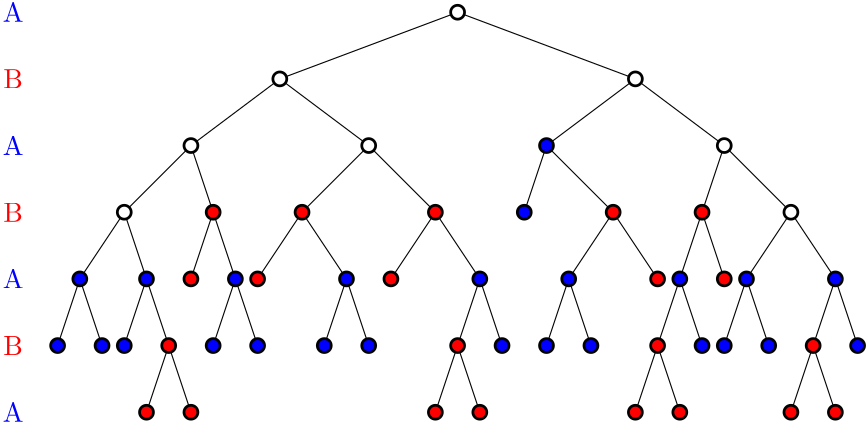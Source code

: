 <?xml version="1.0"?>
<!DOCTYPE ipe SYSTEM "ipe.dtd">
<ipe version="70005" creator="Ipe 7.1.5">
<info created="D:20140608142102" modified="D:20140608151209"/>
<ipestyle name="basic">
<symbol name="arrow/arc(spx)">
<path stroke="sym-stroke" fill="sym-stroke" pen="sym-pen">
0 0 m
-1 0.333 l
-1 -0.333 l
h
</path>
</symbol>
<symbol name="arrow/farc(spx)">
<path stroke="sym-stroke" fill="white" pen="sym-pen">
0 0 m
-1 0.333 l
-1 -0.333 l
h
</path>
</symbol>
<symbol name="mark/circle(sx)" transformations="translations">
<path fill="sym-stroke">
0.6 0 0 0.6 0 0 e
0.4 0 0 0.4 0 0 e
</path>
</symbol>
<symbol name="mark/disk(sx)" transformations="translations">
<path fill="sym-stroke">
0.6 0 0 0.6 0 0 e
</path>
</symbol>
<symbol name="mark/fdisk(sfx)" transformations="translations">
<group>
<path fill="sym-fill">
0.5 0 0 0.5 0 0 e
</path>
<path fill="sym-stroke" fillrule="eofill">
0.6 0 0 0.6 0 0 e
0.4 0 0 0.4 0 0 e
</path>
</group>
</symbol>
<symbol name="mark/box(sx)" transformations="translations">
<path fill="sym-stroke" fillrule="eofill">
-0.6 -0.6 m
0.6 -0.6 l
0.6 0.6 l
-0.6 0.6 l
h
-0.4 -0.4 m
0.4 -0.4 l
0.4 0.4 l
-0.4 0.4 l
h
</path>
</symbol>
<symbol name="mark/square(sx)" transformations="translations">
<path fill="sym-stroke">
-0.6 -0.6 m
0.6 -0.6 l
0.6 0.6 l
-0.6 0.6 l
h
</path>
</symbol>
<symbol name="mark/fsquare(sfx)" transformations="translations">
<group>
<path fill="sym-fill">
-0.5 -0.5 m
0.5 -0.5 l
0.5 0.5 l
-0.5 0.5 l
h
</path>
<path fill="sym-stroke" fillrule="eofill">
-0.6 -0.6 m
0.6 -0.6 l
0.6 0.6 l
-0.6 0.6 l
h
-0.4 -0.4 m
0.4 -0.4 l
0.4 0.4 l
-0.4 0.4 l
h
</path>
</group>
</symbol>
<symbol name="mark/cross(sx)" transformations="translations">
<group>
<path fill="sym-stroke">
-0.43 -0.57 m
0.57 0.43 l
0.43 0.57 l
-0.57 -0.43 l
h
</path>
<path fill="sym-stroke">
-0.43 0.57 m
0.57 -0.43 l
0.43 -0.57 l
-0.57 0.43 l
h
</path>
</group>
</symbol>
<symbol name="arrow/fnormal(spx)">
<path stroke="sym-stroke" fill="white" pen="sym-pen">
0 0 m
-1 0.333 l
-1 -0.333 l
h
</path>
</symbol>
<symbol name="arrow/pointed(spx)">
<path stroke="sym-stroke" fill="sym-stroke" pen="sym-pen">
0 0 m
-1 0.333 l
-0.8 0 l
-1 -0.333 l
h
</path>
</symbol>
<symbol name="arrow/fpointed(spx)">
<path stroke="sym-stroke" fill="white" pen="sym-pen">
0 0 m
-1 0.333 l
-0.8 0 l
-1 -0.333 l
h
</path>
</symbol>
<symbol name="arrow/linear(spx)">
<path stroke="sym-stroke" pen="sym-pen">
-1 0.333 m
0 0 l
-1 -0.333 l
</path>
</symbol>
<symbol name="arrow/fdouble(spx)">
<path stroke="sym-stroke" fill="white" pen="sym-pen">
0 0 m
-1 0.333 l
-1 -0.333 l
h
-1 0 m
-2 0.333 l
-2 -0.333 l
h
</path>
</symbol>
<symbol name="arrow/double(spx)">
<path stroke="sym-stroke" fill="sym-stroke" pen="sym-pen">
0 0 m
-1 0.333 l
-1 -0.333 l
h
-1 0 m
-2 0.333 l
-2 -0.333 l
h
</path>
</symbol>
<pen name="heavier" value="0.8"/>
<pen name="fat" value="1.2"/>
<pen name="ultrafat" value="2"/>
<symbolsize name="large" value="5"/>
<symbolsize name="small" value="2"/>
<symbolsize name="tiny" value="1.1"/>
<arrowsize name="large" value="10"/>
<arrowsize name="small" value="5"/>
<arrowsize name="tiny" value="3"/>
<color name="red" value="1 0 0"/>
<color name="green" value="0 1 0"/>
<color name="blue" value="0 0 1"/>
<color name="yellow" value="1 1 0"/>
<color name="orange" value="1 0.647 0"/>
<color name="gold" value="1 0.843 0"/>
<color name="purple" value="0.627 0.125 0.941"/>
<color name="gray" value="0.745"/>
<color name="brown" value="0.647 0.165 0.165"/>
<color name="navy" value="0 0 0.502"/>
<color name="pink" value="1 0.753 0.796"/>
<color name="seagreen" value="0.18 0.545 0.341"/>
<color name="turquoise" value="0.251 0.878 0.816"/>
<color name="violet" value="0.933 0.51 0.933"/>
<color name="darkblue" value="0 0 0.545"/>
<color name="darkcyan" value="0 0.545 0.545"/>
<color name="darkgray" value="0.663"/>
<color name="darkgreen" value="0 0.392 0"/>
<color name="darkmagenta" value="0.545 0 0.545"/>
<color name="darkorange" value="1 0.549 0"/>
<color name="darkred" value="0.545 0 0"/>
<color name="lightblue" value="0.678 0.847 0.902"/>
<color name="lightcyan" value="0.878 1 1"/>
<color name="lightgray" value="0.827"/>
<color name="lightgreen" value="0.565 0.933 0.565"/>
<color name="lightyellow" value="1 1 0.878"/>
<dashstyle name="dashed" value="[4] 0"/>
<dashstyle name="dotted" value="[1 3] 0"/>
<dashstyle name="dash dotted" value="[4 2 1 2] 0"/>
<dashstyle name="dash dot dotted" value="[4 2 1 2 1 2] 0"/>
<textsize name="large" value="\large"/>
<textsize name="Large" value="\Large"/>
<textsize name="LARGE" value="\LARGE"/>
<textsize name="huge" value="\huge"/>
<textsize name="Huge" value="\Huge"/>
<textsize name="small" value="\small"/>
<textsize name="footnote" value="\footnotesize"/>
<textsize name="tiny" value="\tiny"/>
<textstyle name="center" begin="\begin{center}" end="\end{center}"/>
<textstyle name="itemize" begin="\begin{itemize}" end="\end{itemize}"/>
<textstyle name="item" begin="\begin{itemize}\item{}" end="\end{itemize}"/>
<gridsize name="4 pts" value="4"/>
<gridsize name="8 pts (~3 mm)" value="8"/>
<gridsize name="16 pts (~6 mm)" value="16"/>
<gridsize name="32 pts (~12 mm)" value="32"/>
<gridsize name="10 pts (~3.5 mm)" value="10"/>
<gridsize name="20 pts (~7 mm)" value="20"/>
<gridsize name="14 pts (~5 mm)" value="14"/>
<gridsize name="28 pts (~10 mm)" value="28"/>
<gridsize name="56 pts (~20 mm)" value="56"/>
<anglesize name="90 deg" value="90"/>
<anglesize name="60 deg" value="60"/>
<anglesize name="45 deg" value="45"/>
<anglesize name="30 deg" value="30"/>
<anglesize name="22.5 deg" value="22.5"/>
<tiling name="falling" angle="-60" step="4" width="1"/>
<tiling name="rising" angle="30" step="4" width="1"/>
</ipestyle>
<page>
<layer name="alpha"/>
<layer name="beta"/>
<view layers="alpha beta" active="beta"/>
<group layer="beta">
<path stroke="black">
256 768 m
192 744 l
</path>
<path stroke="black">
256 768 m
320 744 l
</path>
<path stroke="black">
192 744 m
160 720 l
</path>
<path stroke="black">
192 744 m
224 720 l
</path>
<path stroke="black">
320 744 m
288 720 l
</path>
<path stroke="black">
320 744 m
352 720 l
</path>
<path stroke="black">
160 720 m
136 696 l
</path>
<path stroke="black">
224 720 m
200 696 l
</path>
<path stroke="black">
224 720 m
248 696 l
</path>
<path stroke="black">
288 720 m
312 696 l
</path>
<path stroke="black">
352 720 m
376 696 l
</path>
<path stroke="black">
136 696 m
120 672 l
</path>
<path stroke="black">
136 696 m
144 672 l
</path>
<path stroke="black">
200 696 m
184 672 l
</path>
<path stroke="black">
200 696 m
216 672 l
</path>
<path stroke="black">
248 696 m
232 672 l
</path>
<path stroke="black">
248 696 m
264 672 l
</path>
<path stroke="black">
312 696 m
296 672 l
</path>
<path stroke="black">
312 696 m
328 672 l
</path>
<path stroke="black">
376 696 m
360 672 l
</path>
<path stroke="black">
376 696 m
392 672 l
</path>
<path stroke="black">
352 720 m
344 696 l
</path>
<path stroke="black">
344 696 m
336 672 l
</path>
<path stroke="black">
344 696 m
352 672 l
</path>
<path stroke="black">
288 720 m
280 696 l
</path>
<path stroke="black">
160 720 m
168 696 l
</path>
<path stroke="black">
168 696 m
160 672 l
</path>
<path stroke="black">
168 696 m
176 672 l
176 672 l
</path>
<path stroke="black">
120 672 m
112 648 l
112 648 l
</path>
<path stroke="black">
120 672 m
128 648 l
</path>
<path stroke="black">
144 672 m
136 648 l
</path>
<path stroke="black">
144 672 m
152 648 l
</path>
<path stroke="black">
176 672 m
168 648 l
</path>
<path stroke="black">
176 672 m
184 648 l
</path>
<path stroke="black">
216 672 m
208 648 l
</path>
<path stroke="black">
216 672 m
224 648 l
</path>
<path stroke="black">
264 672 m
256 648 l
</path>
<path stroke="black">
264 672 m
272 648 l
</path>
<path stroke="black">
296 672 m
288 648 l
</path>
<path stroke="black">
296 672 m
304 648 l
</path>
<path stroke="black">
336 672 m
328 648 l
</path>
<path stroke="black">
336 672 m
344 648 l
</path>
<path stroke="black">
360 672 m
352 648 l
</path>
<path stroke="black">
360 672 m
368 648 l
</path>
<path stroke="black">
392 672 m
384 648 l
</path>
<path stroke="black">
392 672 m
400 648 l
</path>
<path stroke="black">
384 648 m
376 624 l
</path>
<path stroke="black">
384 648 m
392 624 l
</path>
<path stroke="black">
328 648 m
320 624 l
</path>
<path stroke="black">
328 648 m
336 624 l
</path>
<path stroke="black">
256 648 m
248 624 l
</path>
<path stroke="black">
256 648 m
264 624 l
</path>
<path stroke="black">
152 648 m
144 624 l
</path>
<path stroke="black">
152 648 m
160 624 l
</path>
</group>
<use layer="alpha" name="mark/fdisk(sfx)" pos="256 768" size="large" stroke="black" fill="white"/>
<use name="mark/fdisk(sfx)" pos="192 744" size="large" stroke="black" fill="white"/>
<use name="mark/fdisk(sfx)" pos="320 744" size="large" stroke="black" fill="white"/>
<use name="mark/fdisk(sfx)" pos="160 720" size="large" stroke="black" fill="white"/>
<use name="mark/fdisk(sfx)" pos="224 720" size="large" stroke="black" fill="white"/>
<use name="mark/fdisk(sfx)" pos="288 720" size="large" stroke="black" fill="blue"/>
<use name="mark/fdisk(sfx)" pos="352 720" size="large" stroke="black" fill="white"/>
<use name="mark/fdisk(sfx)" pos="136 696" size="large" stroke="black" fill="white"/>
<use name="mark/fdisk(sfx)" pos="168 696" size="large" stroke="black" fill="red"/>
<use name="mark/fdisk(sfx)" pos="200 696" size="large" stroke="black" fill="red"/>
<use name="mark/fdisk(sfx)" pos="248 696" size="large" stroke="black" fill="red"/>
<use name="mark/fdisk(sfx)" pos="280 696" size="large" stroke="black" fill="blue"/>
<use name="mark/fdisk(sfx)" pos="344 696" size="large" stroke="black" fill="red"/>
<use name="mark/fdisk(sfx)" pos="376 696" size="large" stroke="black" fill="white"/>
<use name="mark/fdisk(sfx)" pos="392 672" size="large" stroke="black" fill="blue"/>
<use name="mark/fdisk(sfx)" pos="360 672" size="large" stroke="black" fill="blue"/>
<use name="mark/fdisk(sfx)" pos="352 672" size="large" stroke="black" fill="red"/>
<use name="mark/fdisk(sfx)" pos="336 672" size="large" stroke="black" fill="blue"/>
<use name="mark/fdisk(sfx)" pos="328 672" size="large" stroke="black" fill="red"/>
<use name="mark/fdisk(sfx)" pos="296 672" size="large" stroke="black" fill="blue"/>
<use name="mark/fdisk(sfx)" pos="264 672" size="large" stroke="black" fill="blue"/>
<use name="mark/fdisk(sfx)" pos="216 672" size="large" stroke="black" fill="blue"/>
<use name="mark/fdisk(sfx)" pos="232 672" size="large" stroke="black" fill="red"/>
<use name="mark/fdisk(sfx)" pos="184 672" size="large" stroke="black" fill="red"/>
<use name="mark/fdisk(sfx)" pos="176 672" size="large" stroke="black" fill="blue"/>
<use name="mark/fdisk(sfx)" pos="160 672" size="large" stroke="black" fill="red"/>
<use name="mark/fdisk(sfx)" pos="144 672" size="large" stroke="black" fill="blue"/>
<use name="mark/fdisk(sfx)" pos="120 672" size="large" stroke="black" fill="blue"/>
<text matrix="1 0 0 1 0 24" transformations="translations" pos="96 744" stroke="blue" type="label" halign="center" valign="center">A</text>
<text matrix="1 0 0 1 0 24" transformations="translations" pos="96 720" stroke="red" type="label" halign="center" valign="center">B</text>
<text matrix="1 0 0 1 0 24" transformations="translations" pos="96 696" stroke="blue" type="label" halign="center" valign="center">A</text>
<text matrix="1 0 0 1 0 24" transformations="translations" pos="96 672" stroke="red" type="label" halign="center" valign="center">B</text>
<use name="mark/fdisk(sfx)" pos="112 648" size="large" stroke="black" fill="blue"/>
<use name="mark/fdisk(sfx)" pos="128 648" size="large" stroke="black" fill="blue"/>
<use name="mark/fdisk(sfx)" pos="136 648" size="large" stroke="black" fill="blue"/>
<use name="mark/fdisk(sfx)" pos="152 648" size="large" stroke="black" fill="red"/>
<use name="mark/fdisk(sfx)" pos="168 648" size="large" stroke="black" fill="blue"/>
<use name="mark/fdisk(sfx)" pos="184 648" size="large" stroke="black" fill="blue"/>
<use name="mark/fdisk(sfx)" pos="208 648" size="large" stroke="black" fill="blue"/>
<use name="mark/fdisk(sfx)" pos="224 648" size="large" stroke="black" fill="blue"/>
<use name="mark/fdisk(sfx)" pos="256 648" size="large" stroke="black" fill="red"/>
<use name="mark/fdisk(sfx)" pos="272 648" size="large" stroke="black" fill="blue"/>
<use name="mark/fdisk(sfx)" pos="288 648" size="large" stroke="black" fill="blue"/>
<use name="mark/fdisk(sfx)" pos="304 648" size="large" stroke="black" fill="blue"/>
<use name="mark/fdisk(sfx)" pos="328 648" size="large" stroke="black" fill="red"/>
<use name="mark/fdisk(sfx)" pos="344 648" size="large" stroke="black" fill="blue"/>
<use name="mark/fdisk(sfx)" pos="352 648" size="large" stroke="black" fill="blue"/>
<use name="mark/fdisk(sfx)" pos="368 648" size="large" stroke="black" fill="blue"/>
<use name="mark/fdisk(sfx)" pos="384 648" size="large" stroke="black" fill="red"/>
<use name="mark/fdisk(sfx)" pos="400 648" size="large" stroke="black" fill="blue"/>
<use name="mark/fdisk(sfx)" pos="392 624" size="large" stroke="black" fill="red"/>
<use name="mark/fdisk(sfx)" pos="376 624" size="large" stroke="black" fill="red"/>
<use name="mark/fdisk(sfx)" pos="336 624" size="large" stroke="black" fill="red"/>
<use name="mark/fdisk(sfx)" pos="320 624" size="large" stroke="black" fill="red"/>
<use name="mark/fdisk(sfx)" pos="264 624" size="large" stroke="black" fill="red"/>
<use name="mark/fdisk(sfx)" pos="248 624" size="large" stroke="black" fill="red"/>
<use name="mark/fdisk(sfx)" pos="160 624" size="large" stroke="black" fill="red"/>
<use name="mark/fdisk(sfx)" pos="144 624" size="large" stroke="black" fill="red"/>
<text matrix="1 0 0 1 0 24" transformations="translations" pos="96 648" stroke="blue" type="label" halign="center" valign="center">A</text>
<text matrix="1 0 0 1 0 24" transformations="translations" pos="96 624" stroke="red" type="label" halign="center" valign="center">B</text>
<use name="mark/fdisk(sfx)" pos="312 696" size="large" stroke="black" fill="red"/>
<text matrix="1 0 0 1 0 -120" transformations="translations" pos="96 744" stroke="blue" type="label" halign="center" valign="center">A</text>
</page>
</ipe>
